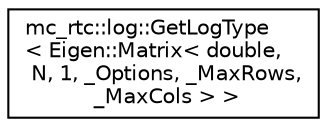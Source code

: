 digraph "Graphical Class Hierarchy"
{
 // INTERACTIVE_SVG=YES
 // LATEX_PDF_SIZE
  edge [fontname="Helvetica",fontsize="10",labelfontname="Helvetica",labelfontsize="10"];
  node [fontname="Helvetica",fontsize="10",shape=record];
  rankdir="LR";
  Node0 [label="mc_rtc::log::GetLogType\l\< Eigen::Matrix\< double,\l N, 1, _Options, _MaxRows,\l _MaxCols \> \>",height=0.2,width=0.4,color="black", fillcolor="white", style="filled",URL="$structmc__rtc_1_1log_1_1GetLogType_3_01Eigen_1_1Matrix_3_01double_00_01N_00_011_00_01__Options_0d37545e2c91f0820ac69007e59addfb6.html",tooltip=" "];
}
